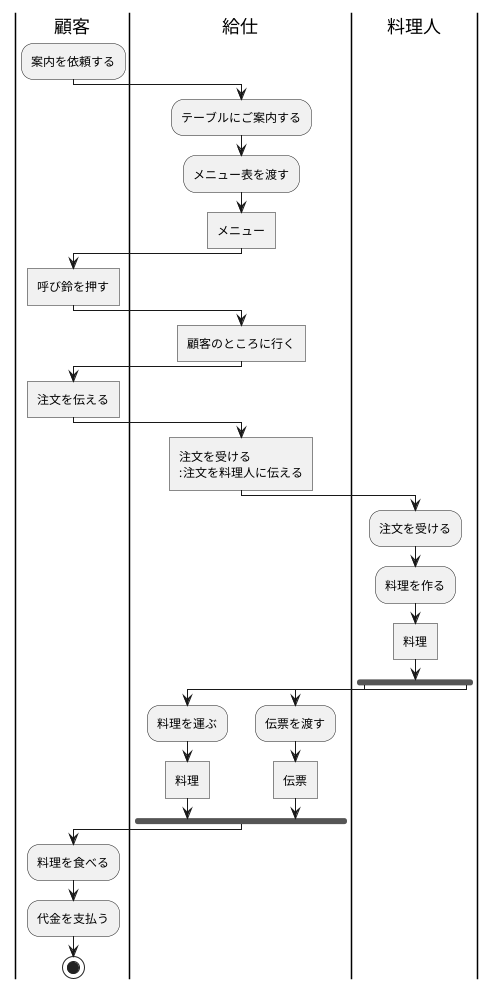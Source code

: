 @startuml 演習7-3_AC_レストランのアクティビティ図
|顧客|
:案内を依頼する;
|給仕|
:テーブルにご案内する;
:メニュー表を渡す;
:メニュー]
|顧客|
:呼び鈴を押す]
|給仕|
:顧客のところに行く]
|顧客|
:注文を伝える]
|給仕|
:注文を受ける
:注文を料理人に伝える]
|料理人|
:注文を受ける;
:料理を作る;
:料理]
fork
|給仕|
:料理を運ぶ;
:料理]
fork again
:伝票を渡す;
:伝票]
end fork
|顧客|
:料理を食べる;
:代金を支払う;

stop
@enduml